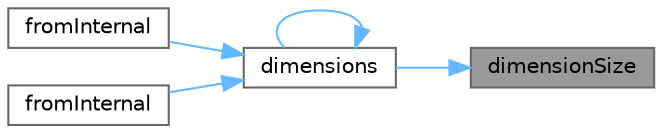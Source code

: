 digraph "dimensionSize"
{
 // LATEX_PDF_SIZE
  bgcolor="transparent";
  edge [fontname=Helvetica,fontsize=10,labelfontname=Helvetica,labelfontsize=10];
  node [fontname=Helvetica,fontsize=10,shape=box,height=0.2,width=0.4];
  rankdir="RL";
  Node1 [id="Node000001",label="dimensionSize",height=0.2,width=0.4,color="gray40", fillcolor="grey60", style="filled", fontcolor="black",tooltip="Number of dimensions."];
  Node1 -> Node2 [id="edge1_Node000001_Node000002",dir="back",color="steelblue1",style="solid",tooltip=" "];
  Node2 [id="Node000002",label="dimensions",height=0.2,width=0.4,color="grey40", fillcolor="white", style="filled",URL="$classmexplus_1_1_mx_array.html#a52e5d7c49cbd55e6b53fc282e8fb60b0",tooltip="Array of each dimension."];
  Node2 -> Node2 [id="edge2_Node000002_Node000002",dir="back",color="steelblue1",style="solid",tooltip=" "];
  Node2 -> Node3 [id="edge3_Node000002_Node000003",dir="back",color="steelblue1",style="solid",tooltip=" "];
  Node3 [id="Node000003",label="fromInternal",height=0.2,width=0.4,color="grey40", fillcolor="white", style="filled",URL="$classmexplus_1_1_mx_array.html#a98ac9343a35f43e509389af4b1f7645f",tooltip="Container with unsigned char."];
  Node2 -> Node4 [id="edge4_Node000002_Node000004",dir="back",color="steelblue1",style="solid",tooltip=" "];
  Node4 [id="Node000004",label="fromInternal",height=0.2,width=0.4,color="grey40", fillcolor="white", style="filled",URL="$classmexplus_1_1_mx_array.html#a38eecb68356c107960d0f52c168a2f5b",tooltip="Containter with signed char."];
}
